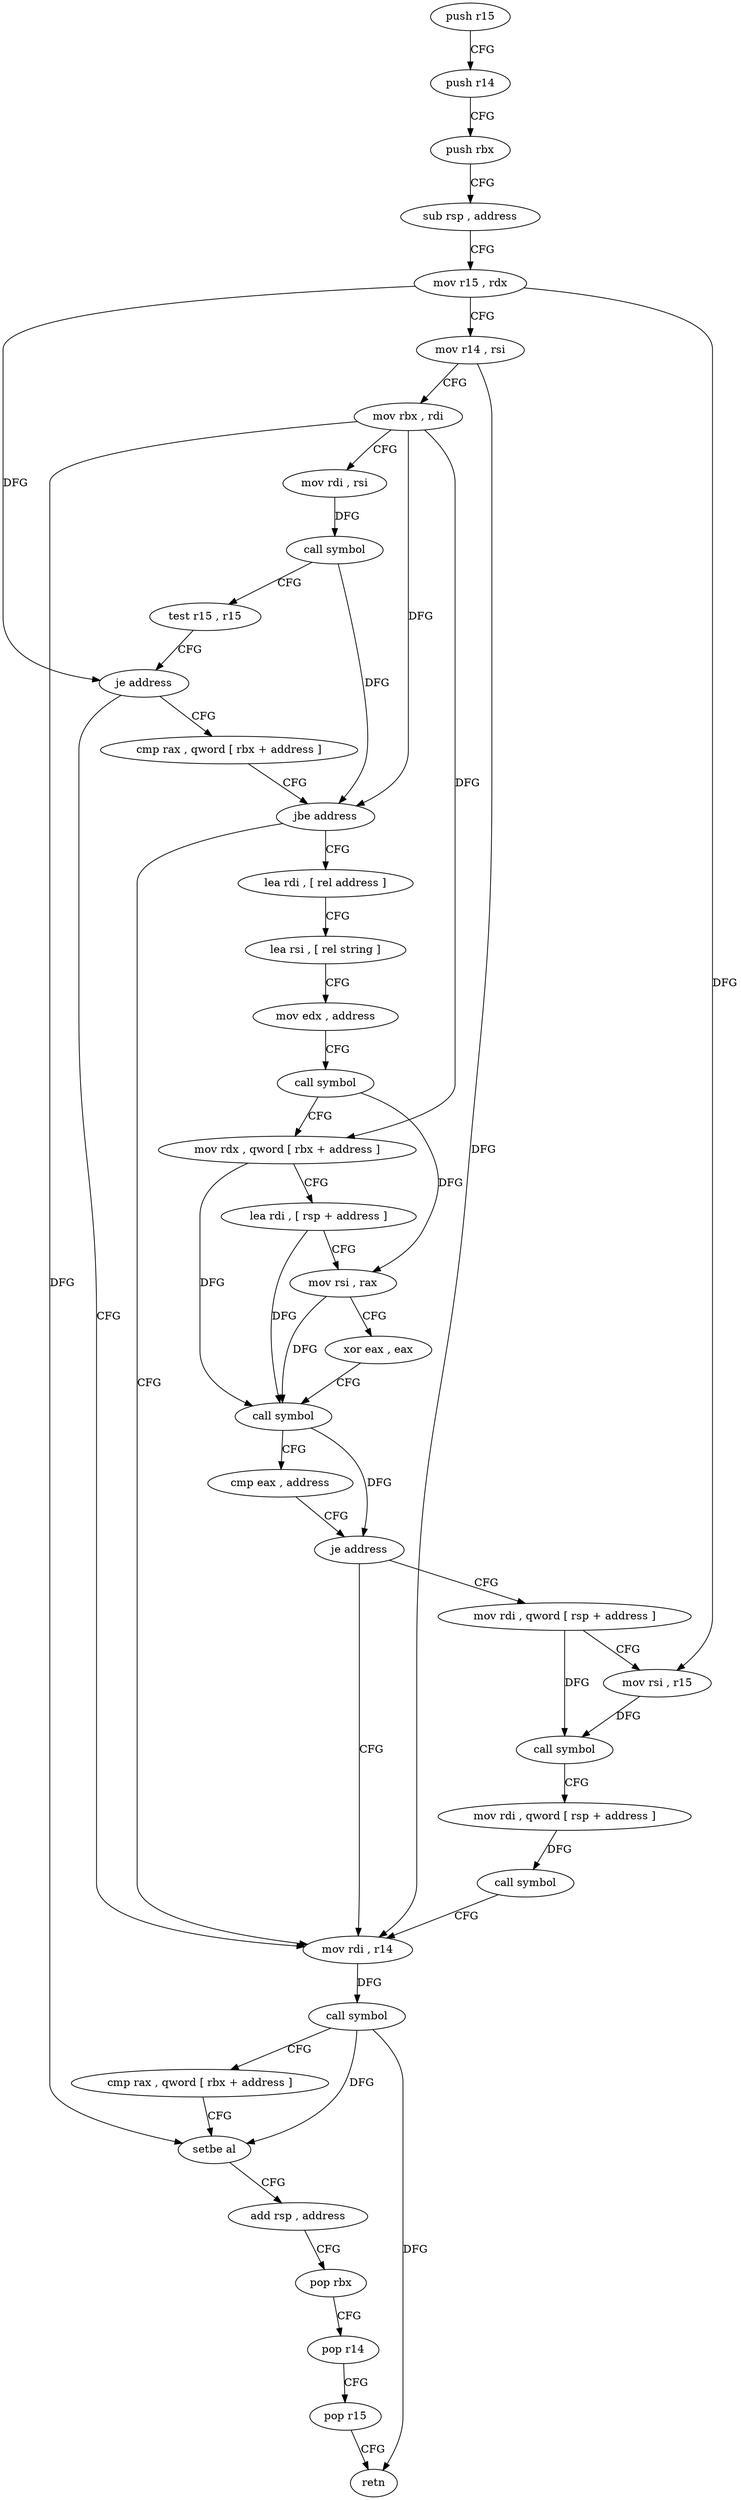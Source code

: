 digraph "func" {
"141904" [label = "push r15" ]
"141906" [label = "push r14" ]
"141908" [label = "push rbx" ]
"141909" [label = "sub rsp , address" ]
"141913" [label = "mov r15 , rdx" ]
"141916" [label = "mov r14 , rsi" ]
"141919" [label = "mov rbx , rdi" ]
"141922" [label = "mov rdi , rsi" ]
"141925" [label = "call symbol" ]
"141930" [label = "test r15 , r15" ]
"141933" [label = "je address" ]
"142012" [label = "mov rdi , r14" ]
"141935" [label = "cmp rax , qword [ rbx + address ]" ]
"142015" [label = "call symbol" ]
"142020" [label = "cmp rax , qword [ rbx + address ]" ]
"142024" [label = "setbe al" ]
"142027" [label = "add rsp , address" ]
"142031" [label = "pop rbx" ]
"142032" [label = "pop r14" ]
"142034" [label = "pop r15" ]
"142036" [label = "retn" ]
"141939" [label = "jbe address" ]
"141941" [label = "lea rdi , [ rel address ]" ]
"141948" [label = "lea rsi , [ rel string ]" ]
"141955" [label = "mov edx , address" ]
"141960" [label = "call symbol" ]
"141965" [label = "mov rdx , qword [ rbx + address ]" ]
"141969" [label = "lea rdi , [ rsp + address ]" ]
"141974" [label = "mov rsi , rax" ]
"141977" [label = "xor eax , eax" ]
"141979" [label = "call symbol" ]
"141984" [label = "cmp eax , address" ]
"141987" [label = "je address" ]
"141989" [label = "mov rdi , qword [ rsp + address ]" ]
"141994" [label = "mov rsi , r15" ]
"141997" [label = "call symbol" ]
"142002" [label = "mov rdi , qword [ rsp + address ]" ]
"142007" [label = "call symbol" ]
"141904" -> "141906" [ label = "CFG" ]
"141906" -> "141908" [ label = "CFG" ]
"141908" -> "141909" [ label = "CFG" ]
"141909" -> "141913" [ label = "CFG" ]
"141913" -> "141916" [ label = "CFG" ]
"141913" -> "141933" [ label = "DFG" ]
"141913" -> "141994" [ label = "DFG" ]
"141916" -> "141919" [ label = "CFG" ]
"141916" -> "142012" [ label = "DFG" ]
"141919" -> "141922" [ label = "CFG" ]
"141919" -> "142024" [ label = "DFG" ]
"141919" -> "141939" [ label = "DFG" ]
"141919" -> "141965" [ label = "DFG" ]
"141922" -> "141925" [ label = "DFG" ]
"141925" -> "141930" [ label = "CFG" ]
"141925" -> "141939" [ label = "DFG" ]
"141930" -> "141933" [ label = "CFG" ]
"141933" -> "142012" [ label = "CFG" ]
"141933" -> "141935" [ label = "CFG" ]
"142012" -> "142015" [ label = "DFG" ]
"141935" -> "141939" [ label = "CFG" ]
"142015" -> "142020" [ label = "CFG" ]
"142015" -> "142024" [ label = "DFG" ]
"142015" -> "142036" [ label = "DFG" ]
"142020" -> "142024" [ label = "CFG" ]
"142024" -> "142027" [ label = "CFG" ]
"142027" -> "142031" [ label = "CFG" ]
"142031" -> "142032" [ label = "CFG" ]
"142032" -> "142034" [ label = "CFG" ]
"142034" -> "142036" [ label = "CFG" ]
"141939" -> "142012" [ label = "CFG" ]
"141939" -> "141941" [ label = "CFG" ]
"141941" -> "141948" [ label = "CFG" ]
"141948" -> "141955" [ label = "CFG" ]
"141955" -> "141960" [ label = "CFG" ]
"141960" -> "141965" [ label = "CFG" ]
"141960" -> "141974" [ label = "DFG" ]
"141965" -> "141969" [ label = "CFG" ]
"141965" -> "141979" [ label = "DFG" ]
"141969" -> "141974" [ label = "CFG" ]
"141969" -> "141979" [ label = "DFG" ]
"141974" -> "141977" [ label = "CFG" ]
"141974" -> "141979" [ label = "DFG" ]
"141977" -> "141979" [ label = "CFG" ]
"141979" -> "141984" [ label = "CFG" ]
"141979" -> "141987" [ label = "DFG" ]
"141984" -> "141987" [ label = "CFG" ]
"141987" -> "142012" [ label = "CFG" ]
"141987" -> "141989" [ label = "CFG" ]
"141989" -> "141994" [ label = "CFG" ]
"141989" -> "141997" [ label = "DFG" ]
"141994" -> "141997" [ label = "DFG" ]
"141997" -> "142002" [ label = "CFG" ]
"142002" -> "142007" [ label = "DFG" ]
"142007" -> "142012" [ label = "CFG" ]
}
